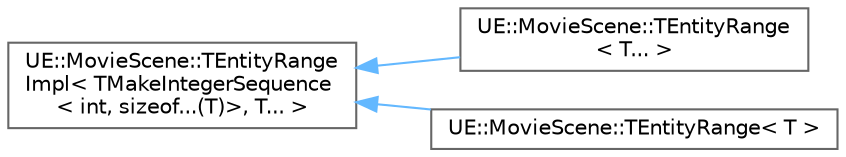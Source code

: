 digraph "Graphical Class Hierarchy"
{
 // INTERACTIVE_SVG=YES
 // LATEX_PDF_SIZE
  bgcolor="transparent";
  edge [fontname=Helvetica,fontsize=10,labelfontname=Helvetica,labelfontsize=10];
  node [fontname=Helvetica,fontsize=10,shape=box,height=0.2,width=0.4];
  rankdir="LR";
  Node0 [id="Node000000",label="UE::MovieScene::TEntityRange\lImpl\< TMakeIntegerSequence\l\< int, sizeof...(T)\>, T... \>",height=0.2,width=0.4,color="grey40", fillcolor="white", style="filled",URL="$df/d67/structUE_1_1MovieScene_1_1TEntityRangeImpl.html",tooltip=" "];
  Node0 -> Node1 [id="edge9638_Node000000_Node000001",dir="back",color="steelblue1",style="solid",tooltip=" "];
  Node1 [id="Node000001",label="UE::MovieScene::TEntityRange\l\< T... \>",height=0.2,width=0.4,color="grey40", fillcolor="white", style="filled",URL="$d1/dfa/structUE_1_1MovieScene_1_1TEntityRange.html",tooltip=" "];
  Node0 -> Node2 [id="edge9639_Node000000_Node000002",dir="back",color="steelblue1",style="solid",tooltip=" "];
  Node2 [id="Node000002",label="UE::MovieScene::TEntityRange\< T \>",height=0.2,width=0.4,color="grey40", fillcolor="white", style="filled",URL="$d1/dfa/structUE_1_1MovieScene_1_1TEntityRange.html",tooltip="Variadic template representing a contiguous range of entities with a specific set of components."];
}
